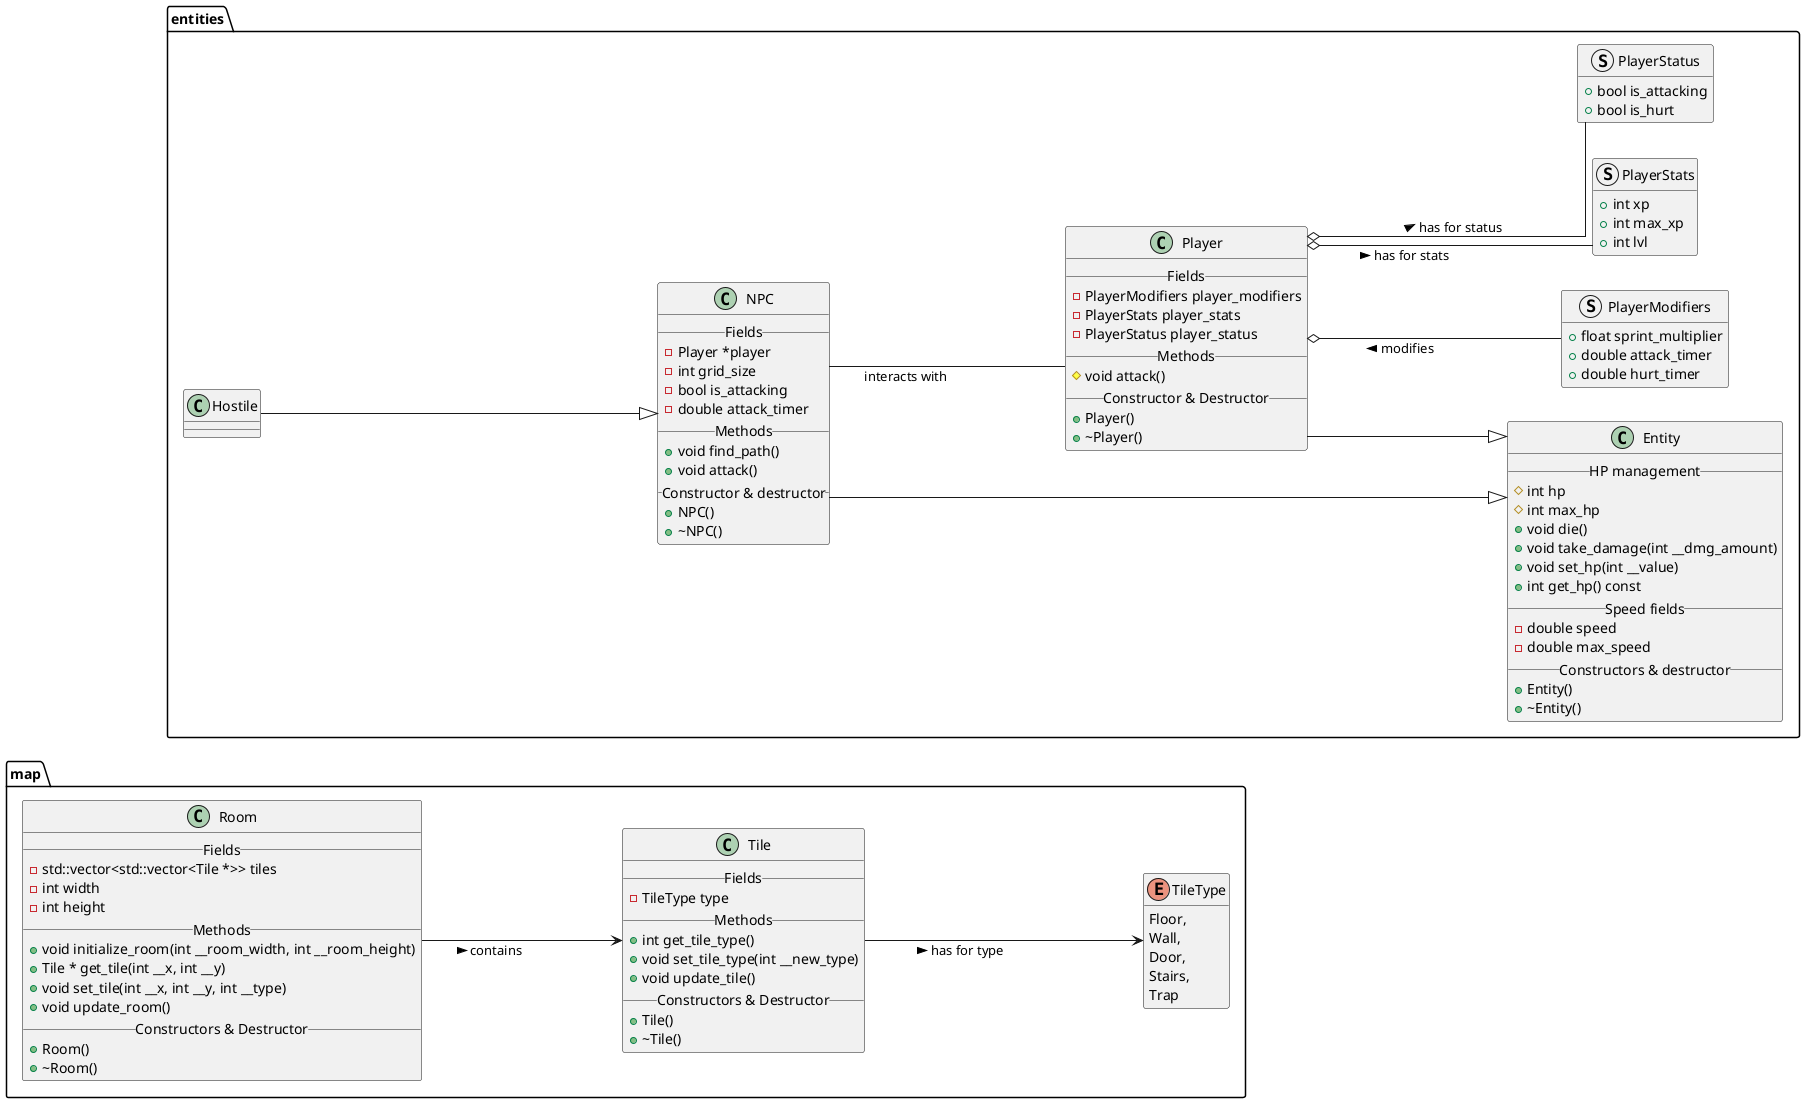@startuml

left to right direction
skinparam ranksep 200

hide enum methods
hide struct methods
skinparam linetype ortho

package map
{
	class Room
	{
		__ Fields __
		-std::vector<std::vector<Tile *>> tiles
		-int width
		-int height
		__ Methods __
		+void initialize_room(int __room_width, int __room_height)
		+Tile * get_tile(int __x, int __y)
		+void set_tile(int __x, int __y, int __type)
		+void update_room()
		__ Constructors & Destructor __
		+Room()
		+~Room()
	}

	class Tile
	{
		__ Fields __
		-TileType type
		__ Methods __
		+int get_tile_type()
		+void set_tile_type(int __new_type)
		+void update_tile()
		__ Constructors & Destructor __
		+Tile()
		+~Tile()
	}

	enum TileType
	{
		Floor,
		Wall,
		Door,
		Stairs,
		Trap
	}

	Room --> Tile : > contains
	Tile --> TileType : > has for type
}

package entities
{
	class Entity
	{
		__ HP management __
		#int hp
		#int max_hp
		+void die()
		+void take_damage(int __dmg_amount)
		+void set_hp(int __value)
		+int get_hp() const
		__ Speed fields __
		-double speed
		-double max_speed
		__ Constructors & destructor __
		+Entity()
		+~Entity()
	}

	class Hostile

	class NPC
	{
		__ Fields __
		-Player *player
		-int grid_size
		-bool is_attacking
		-double attack_timer
		__ Methods __
		+void find_path()
		+void attack()
		__ Constructor & destructor __
		+NPC()
		+~NPC()
	}

	class Player
	{
		__ Fields __
		-PlayerModifiers player_modifiers
		-PlayerStats player_stats
		-PlayerStatus player_status
		__ Methods __
		#void attack()
		__ Constructor & Destructor __
		+Player()
		+~Player()
	}

	struct PlayerModifiers
	{
		+float sprint_multiplier
		+double attack_timer
		+double hurt_timer
	}

	struct PlayerStats
	{
		+int xp
		+int max_xp
		+int lvl
	}

	struct PlayerStatus
	{
		+bool is_attacking
		+bool is_hurt
	}

	Hostile --|> NPC
	NPC --|> Entity
	NPC -- Player : interacts with
	Player --|> Entity
	Player o-- PlayerModifiers : < modifies
	Player o-- PlayerStats : > has for stats
	Player o-- PlayerStatus : > has for status
}

@enduml
